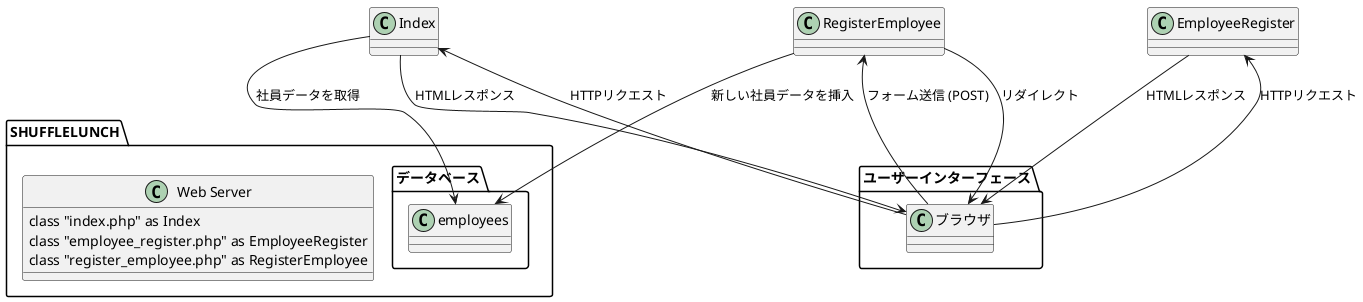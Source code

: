 @startuml
!define RECTANGLE class

package "SHUFFLELUNCH" {
    RECTANGLE "Web Server" {
        RECTANGLE "index.php" as Index
        RECTANGLE "employee_register.php" as EmployeeRegister
        RECTANGLE "register_employee.php" as RegisterEmployee
    }

    package "データベース" {
        RECTANGLE "employees" as EmployeesTable
    }
}

package "ユーザーインターフェース" {
    RECTANGLE "ブラウザ" as Browser
}

Browser --> Index : HTTPリクエスト
Index --> EmployeesTable : 社員データを取得
Index --> Browser : HTMLレスポンス

Browser --> EmployeeRegister : HTTPリクエスト
EmployeeRegister --> Browser : HTMLレスポンス

Browser --> RegisterEmployee : フォーム送信 (POST)
RegisterEmployee --> EmployeesTable : 新しい社員データを挿入
RegisterEmployee --> Browser : リダイレクト

@enduml